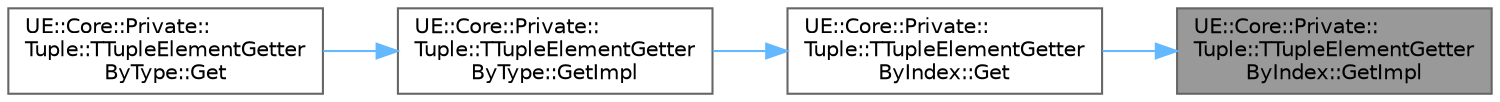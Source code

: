 digraph "UE::Core::Private::Tuple::TTupleElementGetterByIndex::GetImpl"
{
 // INTERACTIVE_SVG=YES
 // LATEX_PDF_SIZE
  bgcolor="transparent";
  edge [fontname=Helvetica,fontsize=10,labelfontname=Helvetica,labelfontsize=10];
  node [fontname=Helvetica,fontsize=10,shape=box,height=0.2,width=0.4];
  rankdir="RL";
  Node1 [id="Node000001",label="UE::Core::Private::\lTuple::TTupleElementGetter\lByIndex::GetImpl",height=0.2,width=0.4,color="gray40", fillcolor="grey60", style="filled", fontcolor="black",tooltip=" "];
  Node1 -> Node2 [id="edge1_Node000001_Node000002",dir="back",color="steelblue1",style="solid",tooltip=" "];
  Node2 [id="Node000002",label="UE::Core::Private::\lTuple::TTupleElementGetter\lByIndex::Get",height=0.2,width=0.4,color="grey40", fillcolor="white", style="filled",URL="$d8/de7/structUE_1_1Core_1_1Private_1_1Tuple_1_1TTupleElementGetterByIndex.html#a3be7c51dfddf71c608c8dabd2ed5f5b4",tooltip=" "];
  Node2 -> Node3 [id="edge2_Node000002_Node000003",dir="back",color="steelblue1",style="solid",tooltip=" "];
  Node3 [id="Node000003",label="UE::Core::Private::\lTuple::TTupleElementGetter\lByType::GetImpl",height=0.2,width=0.4,color="grey40", fillcolor="white", style="filled",URL="$d9/d10/structUE_1_1Core_1_1Private_1_1Tuple_1_1TTupleElementGetterByType.html#a05efd9873ac31bb74a909eee21ff9e5a",tooltip=" "];
  Node3 -> Node4 [id="edge3_Node000003_Node000004",dir="back",color="steelblue1",style="solid",tooltip=" "];
  Node4 [id="Node000004",label="UE::Core::Private::\lTuple::TTupleElementGetter\lByType::Get",height=0.2,width=0.4,color="grey40", fillcolor="white", style="filled",URL="$d9/d10/structUE_1_1Core_1_1Private_1_1Tuple_1_1TTupleElementGetterByType.html#a86d6019acf24e14286a1a84ee453f727",tooltip=" "];
}
